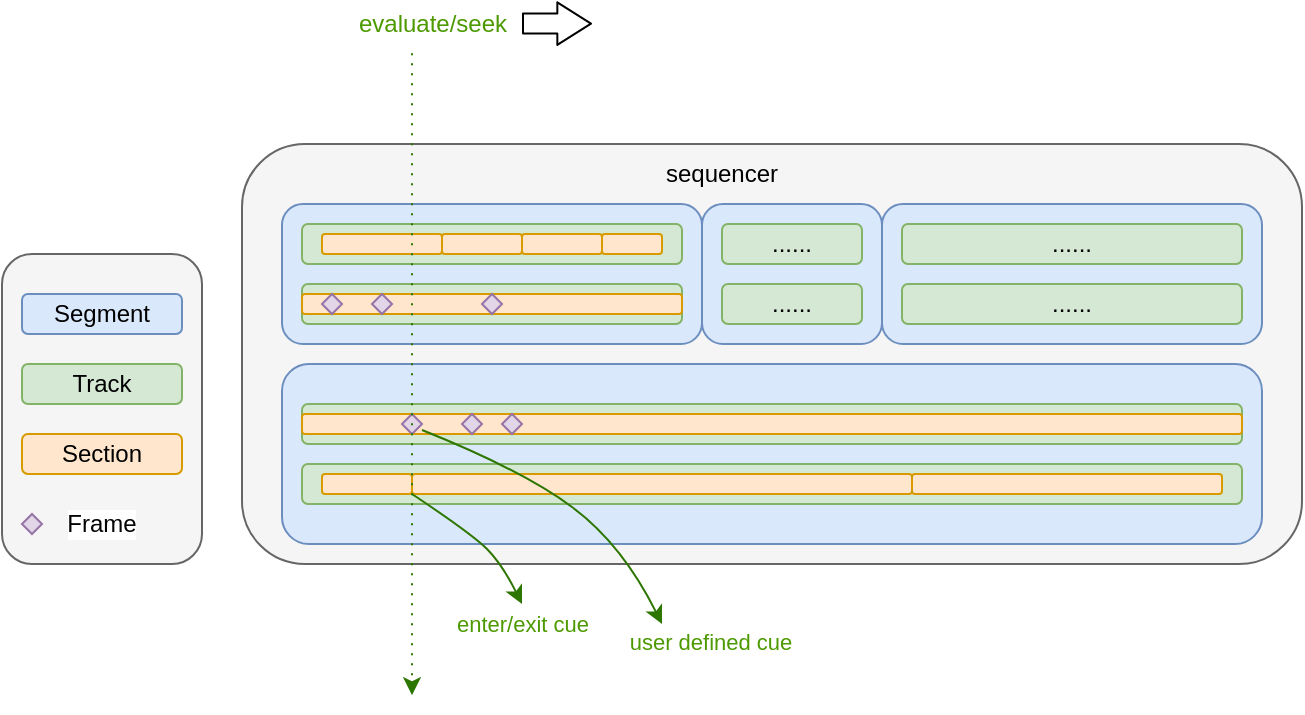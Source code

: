<mxfile version="14.8.6" type="github">
  <diagram id="S26rtdIjdPLfptqU-O7_" name="Page-1">
    <mxGraphModel dx="981" dy="487" grid="1" gridSize="10" guides="1" tooltips="1" connect="1" arrows="1" fold="1" page="1" pageScale="1" pageWidth="827" pageHeight="1169" math="0" shadow="0">
      <root>
        <mxCell id="0" />
        <mxCell id="1" parent="0" />
        <mxCell id="EhTBqBtcY9hzFyyn0ZTI-1" value="" style="rounded=1;whiteSpace=wrap;html=1;fillColor=#f5f5f5;strokeColor=#666666;fontColor=#333333;" vertex="1" parent="1">
          <mxGeometry x="130" y="90" width="530" height="210" as="geometry" />
        </mxCell>
        <mxCell id="EhTBqBtcY9hzFyyn0ZTI-2" value="" style="rounded=1;whiteSpace=wrap;html=1;fillColor=#dae8fc;strokeColor=#6c8ebf;" vertex="1" parent="1">
          <mxGeometry x="150" y="120" width="210" height="70" as="geometry" />
        </mxCell>
        <mxCell id="EhTBqBtcY9hzFyyn0ZTI-3" value="" style="rounded=1;whiteSpace=wrap;html=1;fillColor=#dae8fc;strokeColor=#6c8ebf;" vertex="1" parent="1">
          <mxGeometry x="360" y="120" width="90" height="70" as="geometry" />
        </mxCell>
        <mxCell id="EhTBqBtcY9hzFyyn0ZTI-6" value="" style="rounded=1;whiteSpace=wrap;html=1;fillColor=#dae8fc;strokeColor=#6c8ebf;" vertex="1" parent="1">
          <mxGeometry x="450" y="120" width="190" height="70" as="geometry" />
        </mxCell>
        <mxCell id="EhTBqBtcY9hzFyyn0ZTI-7" value="" style="rounded=1;whiteSpace=wrap;html=1;fillColor=#dae8fc;strokeColor=#6c8ebf;" vertex="1" parent="1">
          <mxGeometry x="150" y="200" width="490" height="90" as="geometry" />
        </mxCell>
        <mxCell id="EhTBqBtcY9hzFyyn0ZTI-8" value="sequencer" style="rounded=0;whiteSpace=wrap;html=1;fillColor=none;strokeColor=none;" vertex="1" parent="1">
          <mxGeometry x="310" y="90" width="120" height="30" as="geometry" />
        </mxCell>
        <mxCell id="EhTBqBtcY9hzFyyn0ZTI-9" value="" style="rounded=1;whiteSpace=wrap;html=1;fillColor=#d5e8d4;strokeColor=#82b366;" vertex="1" parent="1">
          <mxGeometry x="160" y="130" width="190" height="20" as="geometry" />
        </mxCell>
        <mxCell id="EhTBqBtcY9hzFyyn0ZTI-10" value="" style="rounded=1;whiteSpace=wrap;html=1;fillColor=#d5e8d4;strokeColor=#82b366;" vertex="1" parent="1">
          <mxGeometry x="160" y="160" width="190" height="20" as="geometry" />
        </mxCell>
        <mxCell id="EhTBqBtcY9hzFyyn0ZTI-11" value="" style="rounded=1;whiteSpace=wrap;html=1;fillColor=#d5e8d4;strokeColor=#82b366;" vertex="1" parent="1">
          <mxGeometry x="160" y="220" width="470" height="20" as="geometry" />
        </mxCell>
        <mxCell id="EhTBqBtcY9hzFyyn0ZTI-12" value="......" style="rounded=1;whiteSpace=wrap;html=1;fillColor=#d5e8d4;strokeColor=#82b366;" vertex="1" parent="1">
          <mxGeometry x="370" y="130" width="70" height="20" as="geometry" />
        </mxCell>
        <mxCell id="EhTBqBtcY9hzFyyn0ZTI-13" value="&lt;span&gt;......&lt;/span&gt;" style="rounded=1;whiteSpace=wrap;html=1;fillColor=#d5e8d4;strokeColor=#82b366;" vertex="1" parent="1">
          <mxGeometry x="370" y="160" width="70" height="20" as="geometry" />
        </mxCell>
        <mxCell id="EhTBqBtcY9hzFyyn0ZTI-14" value="&lt;span&gt;......&lt;/span&gt;" style="rounded=1;whiteSpace=wrap;html=1;fillColor=#d5e8d4;strokeColor=#82b366;" vertex="1" parent="1">
          <mxGeometry x="460" y="130" width="170" height="20" as="geometry" />
        </mxCell>
        <mxCell id="EhTBqBtcY9hzFyyn0ZTI-15" value="&lt;span&gt;......&lt;/span&gt;" style="rounded=1;whiteSpace=wrap;html=1;fillColor=#d5e8d4;strokeColor=#82b366;" vertex="1" parent="1">
          <mxGeometry x="460" y="160" width="170" height="20" as="geometry" />
        </mxCell>
        <mxCell id="EhTBqBtcY9hzFyyn0ZTI-16" value="" style="rounded=1;whiteSpace=wrap;html=1;fillColor=#d5e8d4;strokeColor=#82b366;" vertex="1" parent="1">
          <mxGeometry x="160" y="250" width="470" height="20" as="geometry" />
        </mxCell>
        <mxCell id="EhTBqBtcY9hzFyyn0ZTI-17" value="" style="rounded=1;whiteSpace=wrap;html=1;fillColor=#ffe6cc;strokeColor=#d79b00;" vertex="1" parent="1">
          <mxGeometry x="170" y="135" width="60" height="10" as="geometry" />
        </mxCell>
        <mxCell id="EhTBqBtcY9hzFyyn0ZTI-18" value="" style="rounded=1;whiteSpace=wrap;html=1;fillColor=#ffe6cc;strokeColor=#d79b00;" vertex="1" parent="1">
          <mxGeometry x="230" y="135" width="40" height="10" as="geometry" />
        </mxCell>
        <mxCell id="EhTBqBtcY9hzFyyn0ZTI-19" value="" style="rounded=1;whiteSpace=wrap;html=1;fillColor=#ffe6cc;strokeColor=#d79b00;" vertex="1" parent="1">
          <mxGeometry x="270" y="135" width="40" height="10" as="geometry" />
        </mxCell>
        <mxCell id="EhTBqBtcY9hzFyyn0ZTI-20" value="" style="rounded=1;whiteSpace=wrap;html=1;fillColor=#ffe6cc;strokeColor=#d79b00;" vertex="1" parent="1">
          <mxGeometry x="310" y="135" width="30" height="10" as="geometry" />
        </mxCell>
        <mxCell id="EhTBqBtcY9hzFyyn0ZTI-21" value="" style="rounded=1;whiteSpace=wrap;html=1;fillColor=#ffe6cc;strokeColor=#d79b00;" vertex="1" parent="1">
          <mxGeometry x="160" y="165" width="190" height="10" as="geometry" />
        </mxCell>
        <mxCell id="EhTBqBtcY9hzFyyn0ZTI-25" value="" style="rhombus;whiteSpace=wrap;html=1;fillColor=#e1d5e7;strokeColor=#9673a6;" vertex="1" parent="1">
          <mxGeometry x="170" y="165" width="10" height="10" as="geometry" />
        </mxCell>
        <mxCell id="EhTBqBtcY9hzFyyn0ZTI-27" value="" style="rhombus;whiteSpace=wrap;html=1;fillColor=#e1d5e7;strokeColor=#9673a6;" vertex="1" parent="1">
          <mxGeometry x="195" y="165" width="10" height="10" as="geometry" />
        </mxCell>
        <mxCell id="EhTBqBtcY9hzFyyn0ZTI-28" value="" style="rhombus;whiteSpace=wrap;html=1;fillColor=#e1d5e7;strokeColor=#9673a6;" vertex="1" parent="1">
          <mxGeometry x="250" y="165" width="10" height="10" as="geometry" />
        </mxCell>
        <mxCell id="EhTBqBtcY9hzFyyn0ZTI-32" value="" style="rounded=1;whiteSpace=wrap;html=1;fillColor=#ffe6cc;strokeColor=#d79b00;" vertex="1" parent="1">
          <mxGeometry x="160" y="225" width="470" height="10" as="geometry" />
        </mxCell>
        <mxCell id="EhTBqBtcY9hzFyyn0ZTI-33" value="" style="rhombus;whiteSpace=wrap;html=1;fillColor=#e1d5e7;strokeColor=#9673a6;" vertex="1" parent="1">
          <mxGeometry x="210" y="225" width="10" height="10" as="geometry" />
        </mxCell>
        <mxCell id="EhTBqBtcY9hzFyyn0ZTI-34" value="" style="rhombus;whiteSpace=wrap;html=1;fillColor=#e1d5e7;strokeColor=#9673a6;" vertex="1" parent="1">
          <mxGeometry x="240" y="225" width="10" height="10" as="geometry" />
        </mxCell>
        <mxCell id="EhTBqBtcY9hzFyyn0ZTI-35" value="" style="rhombus;whiteSpace=wrap;html=1;fillColor=#e1d5e7;strokeColor=#9673a6;" vertex="1" parent="1">
          <mxGeometry x="260" y="225" width="10" height="10" as="geometry" />
        </mxCell>
        <mxCell id="EhTBqBtcY9hzFyyn0ZTI-36" value="" style="rounded=1;whiteSpace=wrap;html=1;fillColor=#ffe6cc;strokeColor=#d79b00;" vertex="1" parent="1">
          <mxGeometry x="170" y="255" width="45" height="10" as="geometry" />
        </mxCell>
        <mxCell id="EhTBqBtcY9hzFyyn0ZTI-37" value="" style="rounded=1;whiteSpace=wrap;html=1;fillColor=#ffe6cc;strokeColor=#d79b00;" vertex="1" parent="1">
          <mxGeometry x="215" y="255" width="250" height="10" as="geometry" />
        </mxCell>
        <mxCell id="EhTBqBtcY9hzFyyn0ZTI-38" value="" style="rounded=1;whiteSpace=wrap;html=1;fillColor=#ffe6cc;strokeColor=#d79b00;" vertex="1" parent="1">
          <mxGeometry x="465" y="255" width="155" height="10" as="geometry" />
        </mxCell>
        <mxCell id="EhTBqBtcY9hzFyyn0ZTI-39" value="" style="endArrow=classic;html=1;dashed=1;fillColor=#60a917;strokeColor=#2D7600;strokeWidth=1;dashPattern=1 4;" edge="1" parent="1">
          <mxGeometry width="50" height="50" relative="1" as="geometry">
            <mxPoint x="215" y="44.67" as="sourcePoint" />
            <mxPoint x="215" y="365.622" as="targetPoint" />
          </mxGeometry>
        </mxCell>
        <mxCell id="EhTBqBtcY9hzFyyn0ZTI-40" value="evaluate/seek" style="text;html=1;align=center;verticalAlign=middle;resizable=0;points=[];autosize=1;labelBackgroundColor=#ffffff;fontColor=#4D9900;" vertex="1" parent="1">
          <mxGeometry x="180" y="20" width="90" height="20" as="geometry" />
        </mxCell>
        <mxCell id="EhTBqBtcY9hzFyyn0ZTI-42" value="" style="shape=flexArrow;endArrow=classic;html=1;fontColor=#4D9900;endWidth=10.278;endSize=5.278;" edge="1" parent="1">
          <mxGeometry width="50" height="50" relative="1" as="geometry">
            <mxPoint x="270" y="29.8" as="sourcePoint" />
            <mxPoint x="305" y="29.8" as="targetPoint" />
          </mxGeometry>
        </mxCell>
        <mxCell id="EhTBqBtcY9hzFyyn0ZTI-46" value="" style="curved=1;endArrow=classic;html=1;fontColor=#4D9900;strokeWidth=1;fillColor=#60a917;strokeColor=#2D7600;" edge="1" parent="1">
          <mxGeometry width="50" height="50" relative="1" as="geometry">
            <mxPoint x="215" y="265" as="sourcePoint" />
            <mxPoint x="270" y="320" as="targetPoint" />
            <Array as="points">
              <mxPoint x="245" y="285" />
              <mxPoint x="260" y="300" />
            </Array>
          </mxGeometry>
        </mxCell>
        <mxCell id="EhTBqBtcY9hzFyyn0ZTI-49" value="enter/exit cue" style="edgeLabel;html=1;align=center;verticalAlign=middle;resizable=0;points=[];fontColor=#4D9900;" vertex="1" connectable="0" parent="EhTBqBtcY9hzFyyn0ZTI-46">
          <mxGeometry x="0.797" y="4" relative="1" as="geometry">
            <mxPoint y="19" as="offset" />
          </mxGeometry>
        </mxCell>
        <mxCell id="EhTBqBtcY9hzFyyn0ZTI-52" value="" style="curved=1;endArrow=classic;html=1;fontColor=#4D9900;strokeWidth=1;fillColor=#60a917;strokeColor=#2D7600;" edge="1" parent="1">
          <mxGeometry width="50" height="50" relative="1" as="geometry">
            <mxPoint x="220" y="233" as="sourcePoint" />
            <mxPoint x="340" y="330" as="targetPoint" />
            <Array as="points">
              <mxPoint x="270" y="253" />
              <mxPoint x="320" y="290" />
            </Array>
          </mxGeometry>
        </mxCell>
        <mxCell id="EhTBqBtcY9hzFyyn0ZTI-53" value="user defined cue" style="edgeLabel;html=1;align=center;verticalAlign=middle;resizable=0;points=[];fontColor=#4D9900;" vertex="1" connectable="0" parent="EhTBqBtcY9hzFyyn0ZTI-52">
          <mxGeometry x="0.797" y="4" relative="1" as="geometry">
            <mxPoint x="27" y="25" as="offset" />
          </mxGeometry>
        </mxCell>
        <mxCell id="EhTBqBtcY9hzFyyn0ZTI-54" value="" style="rounded=1;whiteSpace=wrap;html=1;fillColor=#f5f5f5;strokeColor=#666666;fontColor=#333333;" vertex="1" parent="1">
          <mxGeometry x="10" y="145" width="100" height="155" as="geometry" />
        </mxCell>
        <mxCell id="EhTBqBtcY9hzFyyn0ZTI-55" value="Segment" style="rounded=1;whiteSpace=wrap;html=1;fillColor=#dae8fc;strokeColor=#6c8ebf;" vertex="1" parent="1">
          <mxGeometry x="20" y="165" width="80" height="20" as="geometry" />
        </mxCell>
        <mxCell id="EhTBqBtcY9hzFyyn0ZTI-57" value="Track" style="rounded=1;whiteSpace=wrap;html=1;fillColor=#d5e8d4;strokeColor=#82b366;" vertex="1" parent="1">
          <mxGeometry x="20" y="200" width="80" height="20" as="geometry" />
        </mxCell>
        <mxCell id="EhTBqBtcY9hzFyyn0ZTI-58" value="Section" style="rounded=1;whiteSpace=wrap;html=1;fillColor=#ffe6cc;strokeColor=#d79b00;" vertex="1" parent="1">
          <mxGeometry x="20" y="235" width="80" height="20" as="geometry" />
        </mxCell>
        <mxCell id="EhTBqBtcY9hzFyyn0ZTI-59" value="" style="rhombus;whiteSpace=wrap;html=1;fillColor=#e1d5e7;strokeColor=#9673a6;" vertex="1" parent="1">
          <mxGeometry x="20" y="275" width="10" height="10" as="geometry" />
        </mxCell>
        <mxCell id="EhTBqBtcY9hzFyyn0ZTI-65" value="&lt;font color=&quot;#030303&quot;&gt;Frame&lt;/font&gt;" style="rounded=0;whiteSpace=wrap;html=1;labelBackgroundColor=#ffffff;fontColor=#4D9900;strokeColor=none;fillColor=none;" vertex="1" parent="1">
          <mxGeometry x="25" y="270" width="70" height="20" as="geometry" />
        </mxCell>
      </root>
    </mxGraphModel>
  </diagram>
</mxfile>
